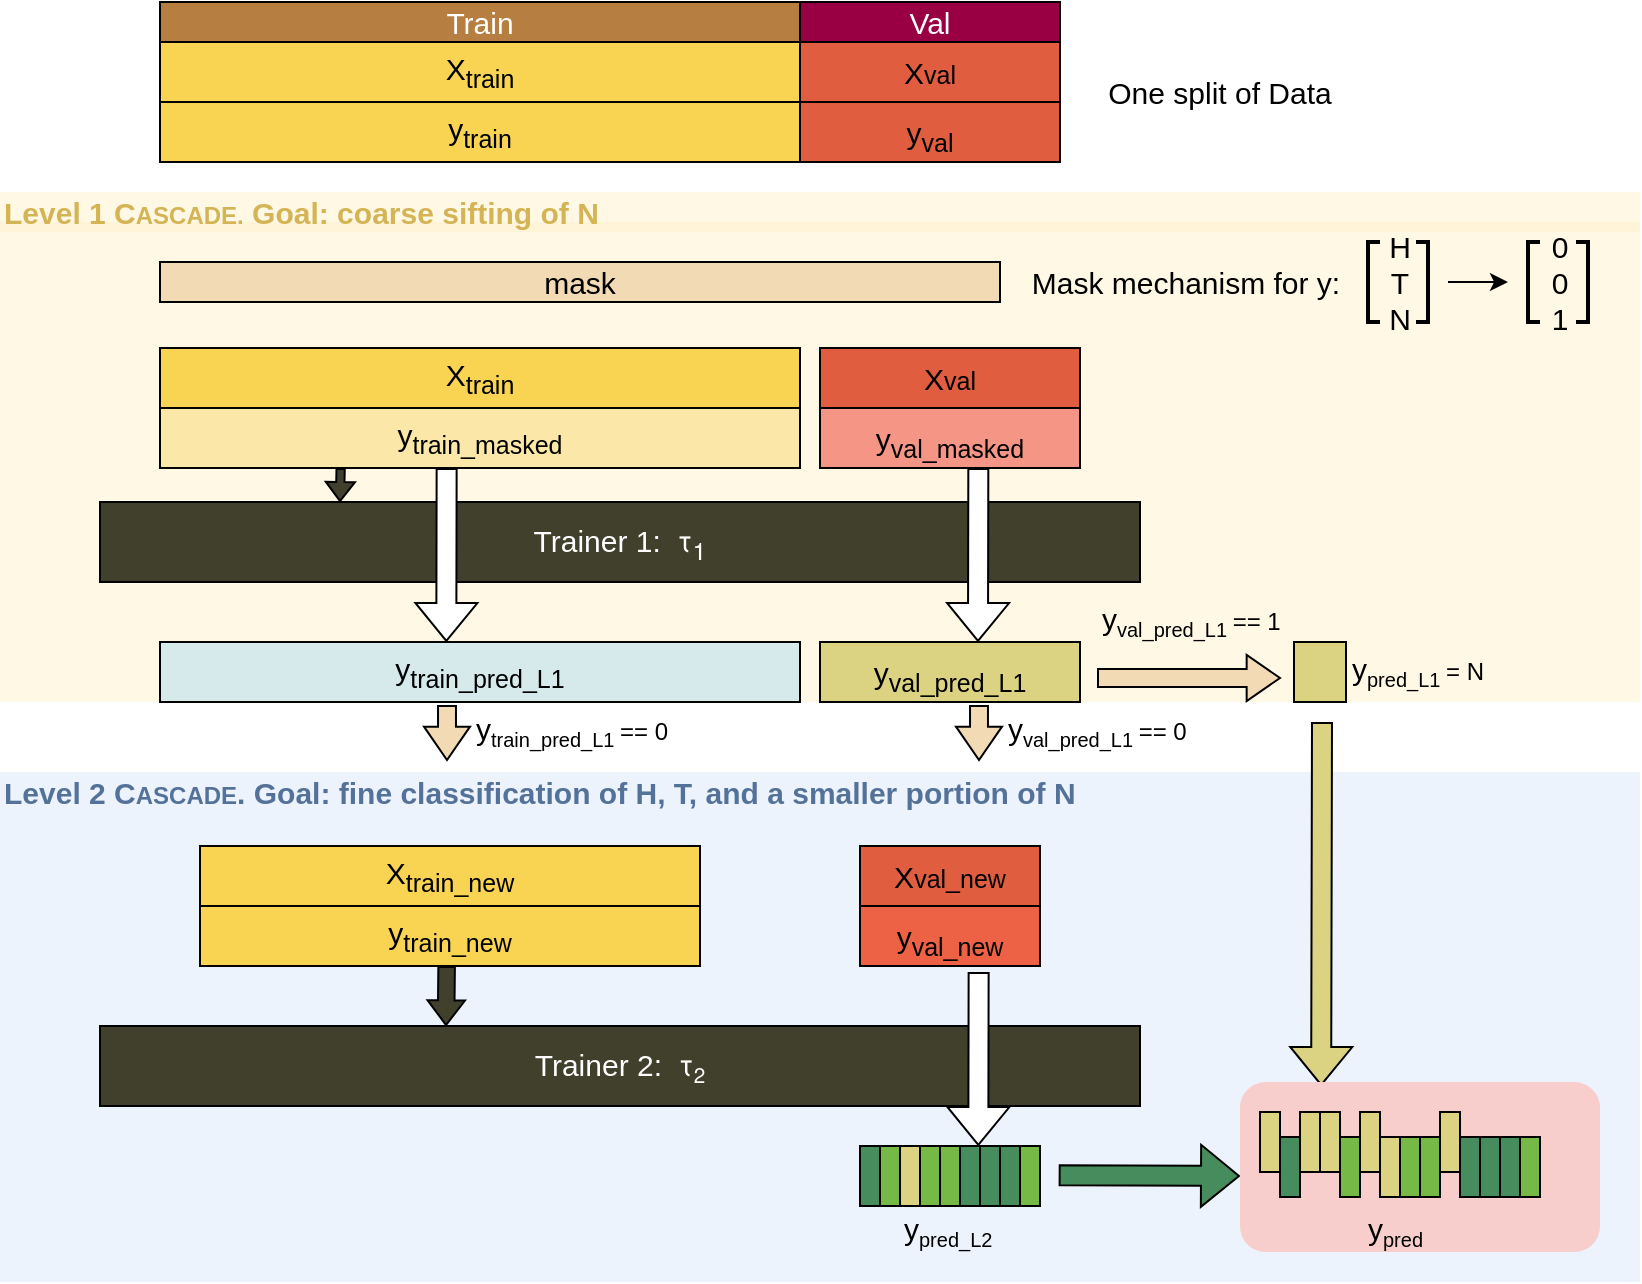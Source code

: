 <mxfile version="26.2.14">
  <diagram name="Page-1" id="dWAUJKyAPUHqVSD2c30o">
    <mxGraphModel dx="1234" dy="832" grid="1" gridSize="10" guides="1" tooltips="1" connect="1" arrows="1" fold="1" page="1" pageScale="1" pageWidth="850" pageHeight="1100" math="0" shadow="0">
      <root>
        <mxCell id="0" />
        <mxCell id="1" parent="0" />
        <mxCell id="XmK-ISircZ31_cJlSy5G-73" value="" style="rounded=1;whiteSpace=wrap;html=1;arcSize=0;fillColor=#dae8fc;strokeColor=none;opacity=50;" parent="1" vertex="1">
          <mxGeometry x="10" y="435" width="820" height="235" as="geometry" />
        </mxCell>
        <mxCell id="XmK-ISircZ31_cJlSy5G-74" value="Level 2 C&lt;font&gt;&lt;font style=&quot;font-size: 12px;&quot;&gt;ASCADE&lt;/font&gt;. Goal: fine classification of H, T, and a smaller portion of N&lt;/font&gt;" style="text;html=1;align=left;verticalAlign=middle;whiteSpace=wrap;rounded=0;fillColor=#dae8fc;strokeColor=none;opacity=50;fontStyle=1;fontColor=#547299;fontSize=15;" parent="1" vertex="1">
          <mxGeometry x="10" y="415" width="820" height="20" as="geometry" />
        </mxCell>
        <mxCell id="XmK-ISircZ31_cJlSy5G-71" value="" style="rounded=1;whiteSpace=wrap;html=1;arcSize=0;fillColor=#fff2cc;strokeColor=none;opacity=50;" parent="1" vertex="1">
          <mxGeometry x="10" y="140" width="820" height="240" as="geometry" />
        </mxCell>
        <mxCell id="XmK-ISircZ31_cJlSy5G-3" value="Train" style="rounded=0;whiteSpace=wrap;html=1;fillColor=#B67E40;fontColor=#FFFFFF;strokeColor=default;fontSize=15;" parent="1" vertex="1">
          <mxGeometry x="90" y="30" width="320" height="20" as="geometry" />
        </mxCell>
        <mxCell id="XmK-ISircZ31_cJlSy5G-5" value="Val" style="rounded=0;whiteSpace=wrap;html=1;fillColor=#980043;fontColor=#FFFFFF;strokeColor=default;fontSize=15;gradientColor=none;" parent="1" vertex="1">
          <mxGeometry x="410" y="30" width="130" height="20" as="geometry" />
        </mxCell>
        <mxCell id="XmK-ISircZ31_cJlSy5G-7" value="mask" style="rounded=0;whiteSpace=wrap;html=1;fontSize=15;fillColor=#F2DBB4;" parent="1" vertex="1">
          <mxGeometry x="90" y="160" width="420" height="20" as="geometry" />
        </mxCell>
        <mxCell id="XmK-ISircZ31_cJlSy5G-8" value="Mask mechanism for y:" style="text;html=1;align=center;verticalAlign=middle;whiteSpace=wrap;rounded=0;fontSize=15;" parent="1" vertex="1">
          <mxGeometry x="523" y="155" width="160" height="30" as="geometry" />
        </mxCell>
        <mxCell id="XmK-ISircZ31_cJlSy5G-9" value="" style="strokeWidth=2;html=1;shape=mxgraph.flowchart.annotation_1;align=left;pointerEvents=1;" parent="1" vertex="1">
          <mxGeometry x="694" y="150" width="6" height="40" as="geometry" />
        </mxCell>
        <mxCell id="XmK-ISircZ31_cJlSy5G-11" value="H&lt;div&gt;T&lt;/div&gt;&lt;div&gt;N&lt;/div&gt;" style="text;html=1;align=center;verticalAlign=middle;whiteSpace=wrap;rounded=0;fontSize=15;" parent="1" vertex="1">
          <mxGeometry x="680" y="155" width="60" height="30" as="geometry" />
        </mxCell>
        <mxCell id="XmK-ISircZ31_cJlSy5G-13" value="" style="strokeWidth=2;html=1;shape=mxgraph.flowchart.annotation_1;align=left;pointerEvents=1;rotation=-180;" parent="1" vertex="1">
          <mxGeometry x="718" y="150" width="6" height="40" as="geometry" />
        </mxCell>
        <mxCell id="XmK-ISircZ31_cJlSy5G-14" value="" style="strokeWidth=2;html=1;shape=mxgraph.flowchart.annotation_1;align=left;pointerEvents=1;" parent="1" vertex="1">
          <mxGeometry x="774" y="150" width="6" height="40" as="geometry" />
        </mxCell>
        <mxCell id="XmK-ISircZ31_cJlSy5G-15" value="0&lt;div&gt;0&lt;/div&gt;&lt;div&gt;1&lt;/div&gt;" style="text;html=1;align=center;verticalAlign=middle;whiteSpace=wrap;rounded=0;fontSize=15;" parent="1" vertex="1">
          <mxGeometry x="760" y="155" width="60" height="30" as="geometry" />
        </mxCell>
        <mxCell id="XmK-ISircZ31_cJlSy5G-16" value="" style="strokeWidth=2;html=1;shape=mxgraph.flowchart.annotation_1;align=left;pointerEvents=1;rotation=-180;fontSize=15;" parent="1" vertex="1">
          <mxGeometry x="798" y="150" width="6" height="40" as="geometry" />
        </mxCell>
        <mxCell id="XmK-ISircZ31_cJlSy5G-17" value="" style="endArrow=classic;html=1;rounded=0;entryX=0;entryY=0.5;entryDx=0;entryDy=0;" parent="1" edge="1">
          <mxGeometry width="50" height="50" relative="1" as="geometry">
            <mxPoint x="734" y="170" as="sourcePoint" />
            <mxPoint x="764" y="170" as="targetPoint" />
          </mxGeometry>
        </mxCell>
        <mxCell id="XmK-ISircZ31_cJlSy5G-18" value="Trainer 1:&amp;nbsp;&lt;span style=&quot;text-align: start; caret-color: rgb(0, 29, 53); font-family: &amp;quot;Google Sans&amp;quot;, &amp;quot;Helvetica Neue&amp;quot;, sans-serif;&quot;&gt;&amp;nbsp;τ&lt;sub&gt;1&lt;/sub&gt;&lt;/span&gt;" style="rounded=0;whiteSpace=wrap;html=1;fillColor=#40402D;fontColor=#FFFFFF;strokeColor=default;labelBackgroundColor=none;fontSize=15;gradientColor=none;" parent="1" vertex="1">
          <mxGeometry x="60" y="280" width="520" height="40" as="geometry" />
        </mxCell>
        <mxCell id="XmK-ISircZ31_cJlSy5G-19" value="X&lt;sub&gt;train&lt;/sub&gt;" style="rounded=0;whiteSpace=wrap;html=1;fillColor=#F8D452;fontColor=#000000;strokeColor=default;fontSize=15;" parent="1" vertex="1">
          <mxGeometry x="90" y="50" width="320" height="30" as="geometry" />
        </mxCell>
        <mxCell id="XmK-ISircZ31_cJlSy5G-20" value="y&lt;sub&gt;train&lt;/sub&gt;" style="rounded=0;whiteSpace=wrap;html=1;fillColor=#F8D452;fontColor=#000000;strokeColor=default;fontSize=15;" parent="1" vertex="1">
          <mxGeometry x="90" y="80" width="320" height="30" as="geometry" />
        </mxCell>
        <mxCell id="XmK-ISircZ31_cJlSy5G-21" value="X&lt;span style=&quot;font-size: 12.5px;&quot;&gt;val&lt;/span&gt;" style="rounded=0;whiteSpace=wrap;html=1;fillColor=#E15D40;fontColor=#000000;strokeColor=default;fontSize=15;" parent="1" vertex="1">
          <mxGeometry x="410" y="50" width="130" height="30" as="geometry" />
        </mxCell>
        <mxCell id="XmK-ISircZ31_cJlSy5G-22" value="&lt;sub&gt;&lt;span style=&quot;font-size: 15px;&quot;&gt;y&lt;sub&gt;val&lt;/sub&gt;&lt;/span&gt;&lt;/sub&gt;" style="rounded=0;whiteSpace=wrap;html=1;fillColor=#E15D40;fontColor=#000000;strokeColor=default;fontSize=15;" parent="1" vertex="1">
          <mxGeometry x="410" y="80" width="130" height="30" as="geometry" />
        </mxCell>
        <mxCell id="XmK-ISircZ31_cJlSy5G-23" value="y&lt;sub&gt;train_masked&lt;/sub&gt;" style="rounded=0;whiteSpace=wrap;html=1;fillColor=#FBE7A8;fontColor=#000000;strokeColor=default;fontSize=15;" parent="1" vertex="1">
          <mxGeometry x="90" y="233" width="320" height="30" as="geometry" />
        </mxCell>
        <mxCell id="XmK-ISircZ31_cJlSy5G-24" value="&lt;sub&gt;&lt;span style=&quot;font-size: 15px;&quot;&gt;y&lt;sub&gt;val_masked&lt;/sub&gt;&lt;/span&gt;&lt;/sub&gt;" style="rounded=0;whiteSpace=wrap;html=1;fillColor=#F49586;fontColor=#000000;strokeColor=default;fontSize=15;" parent="1" vertex="1">
          <mxGeometry x="420" y="233" width="130" height="30" as="geometry" />
        </mxCell>
        <mxCell id="XmK-ISircZ31_cJlSy5G-25" value="One split of Data" style="text;html=1;align=center;verticalAlign=middle;whiteSpace=wrap;rounded=0;fontSize=15;" parent="1" vertex="1">
          <mxGeometry x="550" y="60" width="140" height="30" as="geometry" />
        </mxCell>
        <mxCell id="XmK-ISircZ31_cJlSy5G-26" value="y&lt;sub&gt;train_pred_L1&lt;/sub&gt;" style="rounded=0;whiteSpace=wrap;html=1;fillColor=#D6EAEB;fontColor=#000000;strokeColor=default;fontSize=15;" parent="1" vertex="1">
          <mxGeometry x="90" y="350" width="320" height="30" as="geometry" />
        </mxCell>
        <mxCell id="XmK-ISircZ31_cJlSy5G-27" value="X&lt;sub&gt;train&lt;/sub&gt;" style="rounded=0;whiteSpace=wrap;html=1;fillColor=#F8D452;fontColor=#000000;strokeColor=default;fontSize=15;" parent="1" vertex="1">
          <mxGeometry x="90" y="203" width="320" height="30" as="geometry" />
        </mxCell>
        <mxCell id="XmK-ISircZ31_cJlSy5G-28" value="X&lt;span style=&quot;font-size: 12.5px;&quot;&gt;val&lt;/span&gt;" style="rounded=0;whiteSpace=wrap;html=1;fillColor=#E15D40;fontColor=#000000;strokeColor=default;fontSize=15;" parent="1" vertex="1">
          <mxGeometry x="420" y="203" width="130" height="30" as="geometry" />
        </mxCell>
        <mxCell id="XmK-ISircZ31_cJlSy5G-30" value="&lt;sub&gt;&lt;span style=&quot;font-size: 15px;&quot;&gt;y&lt;sub&gt;val_pred_L1&lt;/sub&gt;&lt;/span&gt;&lt;/sub&gt;" style="rounded=0;whiteSpace=wrap;html=1;fillColor=#DBD282;fontColor=#000000;strokeColor=default;fontSize=15;" parent="1" vertex="1">
          <mxGeometry x="420" y="350" width="130" height="30" as="geometry" />
        </mxCell>
        <mxCell id="XmK-ISircZ31_cJlSy5G-32" value="y&lt;sub&gt;train_new&lt;/sub&gt;" style="rounded=0;whiteSpace=wrap;html=1;fillColor=#F8D452;fontColor=#000000;strokeColor=default;fontSize=15;" parent="1" vertex="1">
          <mxGeometry x="110" y="482" width="250" height="30" as="geometry" />
        </mxCell>
        <mxCell id="XmK-ISircZ31_cJlSy5G-33" value="&lt;sub&gt;&lt;span style=&quot;font-size: 15px;&quot;&gt;y&lt;sub&gt;val_new&lt;/sub&gt;&lt;/span&gt;&lt;/sub&gt;" style="rounded=0;whiteSpace=wrap;html=1;fillColor=#ED6245;fontColor=#000000;strokeColor=default;fontSize=15;" parent="1" vertex="1">
          <mxGeometry x="440" y="482" width="90" height="30" as="geometry" />
        </mxCell>
        <mxCell id="XmK-ISircZ31_cJlSy5G-34" value="X&lt;sub&gt;train_new&lt;/sub&gt;" style="rounded=0;whiteSpace=wrap;html=1;fillColor=#F8D452;fontColor=#000000;strokeColor=default;fontSize=15;" parent="1" vertex="1">
          <mxGeometry x="110" y="452" width="250" height="30" as="geometry" />
        </mxCell>
        <mxCell id="XmK-ISircZ31_cJlSy5G-35" value="X&lt;span style=&quot;font-size: 12.5px;&quot;&gt;val_new&lt;/span&gt;" style="rounded=0;whiteSpace=wrap;html=1;fillColor=#E15D40;fontColor=#000000;strokeColor=default;fontSize=15;" parent="1" vertex="1">
          <mxGeometry x="440" y="452" width="90" height="30" as="geometry" />
        </mxCell>
        <mxCell id="XmK-ISircZ31_cJlSy5G-36" value="Trainer 2:&amp;nbsp;&lt;span style=&quot;text-align: start; caret-color: rgb(0, 29, 53); font-family: &amp;quot;Google Sans&amp;quot;, &amp;quot;Helvetica Neue&amp;quot;, sans-serif;&quot;&gt;&amp;nbsp;τ&lt;span style=&quot;font-size: 12.5px;&quot;&gt;&lt;sub&gt;2&lt;/sub&gt;&lt;/span&gt;&lt;/span&gt;" style="rounded=0;whiteSpace=wrap;html=1;fillColor=#40402D;fontColor=#FFFFFF;strokeColor=default;labelBackgroundColor=none;fontSize=15;gradientColor=none;" parent="1" vertex="1">
          <mxGeometry x="60" y="542" width="520" height="40" as="geometry" />
        </mxCell>
        <mxCell id="XmK-ISircZ31_cJlSy5G-37" value="" style="rounded=0;whiteSpace=wrap;html=1;fillColor=#478C5C;fontColor=#FFFFFF;strokeColor=default;fontSize=15;" parent="1" vertex="1">
          <mxGeometry x="440" y="602" width="10" height="30" as="geometry" />
        </mxCell>
        <mxCell id="XmK-ISircZ31_cJlSy5G-38" value="" style="rounded=0;whiteSpace=wrap;html=1;fillColor=#DBD282;fontColor=#000000;strokeColor=default;fontSize=15;" parent="1" vertex="1">
          <mxGeometry x="657" y="350" width="26" height="30" as="geometry" />
        </mxCell>
        <mxCell id="XmK-ISircZ31_cJlSy5G-39" value="&lt;span style=&quot;caret-color: rgb(0, 0, 0); color: rgb(0, 0, 0); font-family: Helvetica; font-size: 15px; font-style: normal; font-variant-caps: normal; font-weight: 400; letter-spacing: normal; text-align: center; text-indent: 0px; text-transform: none; white-space: normal; word-spacing: 0px; -webkit-text-stroke-width: 0px; text-decoration: none; float: none; display: inline !important;&quot;&gt;y&lt;/span&gt;&lt;sub style=&quot;caret-color: rgb(0, 0, 0); color: rgb(0, 0, 0); font-family: Helvetica; font-style: normal; font-variant-caps: normal; font-weight: 400; letter-spacing: normal; text-align: center; text-indent: 0px; text-transform: none; white-space: normal; word-spacing: 0px; -webkit-text-stroke-width: 0px; text-decoration: none;&quot;&gt;pred_L1 &lt;/sub&gt;&lt;span style=&quot;caret-color: rgb(0, 0, 0); color: rgb(0, 0, 0); font-family: Helvetica; font-style: normal; font-variant-caps: normal; font-weight: 400; letter-spacing: normal; text-align: center; text-indent: 0px; text-transform: none; white-space: normal; word-spacing: 0px; -webkit-text-stroke-width: 0px; text-decoration: none;&quot;&gt;= N&lt;/span&gt;" style="text;whiteSpace=wrap;html=1;labelBackgroundColor=none;" parent="1" vertex="1">
          <mxGeometry x="684" y="348" width="100" height="40" as="geometry" />
        </mxCell>
        <mxCell id="XmK-ISircZ31_cJlSy5G-58" value="&lt;span style=&quot;caret-color: rgb(0, 0, 0); color: rgb(0, 0, 0); font-family: Helvetica; font-size: 15px; font-style: normal; font-variant-caps: normal; font-weight: 400; letter-spacing: normal; text-align: center; text-indent: 0px; text-transform: none; white-space: normal; word-spacing: 0px; -webkit-text-stroke-width: 0px; text-decoration: none; float: none; display: inline !important;&quot;&gt;y&lt;/span&gt;&lt;sub style=&quot;caret-color: rgb(0, 0, 0); color: rgb(0, 0, 0); font-family: Helvetica; font-style: normal; font-variant-caps: normal; font-weight: 400; letter-spacing: normal; text-align: center; text-indent: 0px; text-transform: none; white-space: normal; word-spacing: 0px; -webkit-text-stroke-width: 0px; text-decoration: none;&quot;&gt;pred&lt;/sub&gt;" style="text;whiteSpace=wrap;html=1;labelBackgroundColor=none;" parent="1" vertex="1">
          <mxGeometry x="683" y="615" width="100" height="40" as="geometry" />
        </mxCell>
        <mxCell id="XmK-ISircZ31_cJlSy5G-59" value="" style="html=1;shadow=0;dashed=0;align=center;verticalAlign=middle;shape=mxgraph.arrows2.arrow;dy=0.61;dx=16.67;notch=0;fillColor=#F2DBB4;" parent="1" vertex="1">
          <mxGeometry x="559" y="356.5" width="91" height="23" as="geometry" />
        </mxCell>
        <mxCell id="XmK-ISircZ31_cJlSy5G-60" value="&lt;span style=&quot;caret-color: rgb(0, 0, 0); color: rgb(0, 0, 0); font-family: Helvetica; font-size: 15px; font-style: normal; font-variant-caps: normal; font-weight: 400; letter-spacing: normal; text-align: center; text-indent: 0px; text-transform: none; white-space: normal; word-spacing: 0px; -webkit-text-stroke-width: 0px; text-decoration: none; float: none; display: inline !important;&quot;&gt;y&lt;/span&gt;&lt;sub style=&quot;caret-color: rgb(0, 0, 0); color: rgb(0, 0, 0); font-family: Helvetica; font-style: normal; font-variant-caps: normal; font-weight: 400; letter-spacing: normal; text-align: center; text-indent: 0px; text-transform: none; white-space: normal; word-spacing: 0px; -webkit-text-stroke-width: 0px; text-decoration: none;&quot;&gt;val_pred_L1 &lt;/sub&gt;&lt;span style=&quot;caret-color: rgb(0, 0, 0); color: rgb(0, 0, 0); font-family: Helvetica; font-style: normal; font-variant-caps: normal; font-weight: 400; letter-spacing: normal; text-align: center; text-indent: 0px; text-transform: none; white-space: normal; word-spacing: 0px; -webkit-text-stroke-width: 0px; text-decoration: none;&quot;&gt;== 1&lt;/span&gt;" style="text;whiteSpace=wrap;html=1;labelBackgroundColor=none;" parent="1" vertex="1">
          <mxGeometry x="559" y="323" width="100" height="40" as="geometry" />
        </mxCell>
        <mxCell id="XmK-ISircZ31_cJlSy5G-61" value="" style="html=1;shadow=0;dashed=0;align=center;verticalAlign=middle;shape=mxgraph.arrows2.arrow;dy=0.61;dx=16.67;notch=0;rotation=90;fillColor=#F2DBB4;" parent="1" vertex="1">
          <mxGeometry x="486" y="384" width="27" height="23" as="geometry" />
        </mxCell>
        <mxCell id="XmK-ISircZ31_cJlSy5G-62" value="&lt;span style=&quot;caret-color: rgb(0, 0, 0); color: rgb(0, 0, 0); font-family: Helvetica; font-size: 15px; font-style: normal; font-variant-caps: normal; font-weight: 400; letter-spacing: normal; text-align: center; text-indent: 0px; text-transform: none; white-space: normal; word-spacing: 0px; -webkit-text-stroke-width: 0px; text-decoration: none; float: none; display: inline !important;&quot;&gt;y&lt;/span&gt;&lt;sub style=&quot;caret-color: rgb(0, 0, 0); color: rgb(0, 0, 0); font-family: Helvetica; font-style: normal; font-variant-caps: normal; font-weight: 400; letter-spacing: normal; text-align: center; text-indent: 0px; text-transform: none; white-space: normal; word-spacing: 0px; -webkit-text-stroke-width: 0px; text-decoration: none;&quot;&gt;val_pred_L1 &lt;/sub&gt;&lt;span style=&quot;caret-color: rgb(0, 0, 0); color: rgb(0, 0, 0); font-family: Helvetica; font-style: normal; font-variant-caps: normal; font-weight: 400; letter-spacing: normal; text-align: center; text-indent: 0px; text-transform: none; white-space: normal; word-spacing: 0px; -webkit-text-stroke-width: 0px; text-decoration: none;&quot;&gt;== 0&lt;/span&gt;" style="text;whiteSpace=wrap;html=1;labelBackgroundColor=none;" parent="1" vertex="1">
          <mxGeometry x="512" y="377.5" width="100" height="40" as="geometry" />
        </mxCell>
        <mxCell id="XmK-ISircZ31_cJlSy5G-63" value="" style="html=1;shadow=0;dashed=0;align=center;verticalAlign=middle;shape=mxgraph.arrows2.arrow;dy=0.61;dx=16.67;notch=0;rotation=90;fillColor=#F2DBB4;" parent="1" vertex="1">
          <mxGeometry x="220" y="384" width="27" height="23" as="geometry" />
        </mxCell>
        <mxCell id="XmK-ISircZ31_cJlSy5G-64" value="&lt;span style=&quot;caret-color: rgb(0, 0, 0); color: rgb(0, 0, 0); font-family: Helvetica; font-size: 15px; font-style: normal; font-variant-caps: normal; font-weight: 400; letter-spacing: normal; text-align: center; text-indent: 0px; text-transform: none; white-space: normal; word-spacing: 0px; -webkit-text-stroke-width: 0px; text-decoration: none; float: none; display: inline !important;&quot;&gt;y&lt;/span&gt;&lt;sub style=&quot;caret-color: rgb(0, 0, 0); color: rgb(0, 0, 0); font-family: Helvetica; font-style: normal; font-variant-caps: normal; font-weight: 400; letter-spacing: normal; text-align: center; text-indent: 0px; text-transform: none; white-space: normal; word-spacing: 0px; -webkit-text-stroke-width: 0px; text-decoration: none;&quot;&gt;train_pred_L1 &lt;/sub&gt;&lt;span style=&quot;caret-color: rgb(0, 0, 0); color: rgb(0, 0, 0); font-family: Helvetica; font-style: normal; font-variant-caps: normal; font-weight: 400; letter-spacing: normal; text-align: center; text-indent: 0px; text-transform: none; white-space: normal; word-spacing: 0px; -webkit-text-stroke-width: 0px; text-decoration: none;&quot;&gt;== 0&lt;/span&gt;" style="text;whiteSpace=wrap;html=1;labelBackgroundColor=none;" parent="1" vertex="1">
          <mxGeometry x="246" y="377.5" width="100" height="40" as="geometry" />
        </mxCell>
        <mxCell id="XmK-ISircZ31_cJlSy5G-65" value="" style="shape=flexArrow;endArrow=classic;html=1;rounded=0;fillColor=default;" parent="1" edge="1">
          <mxGeometry width="50" height="50" relative="1" as="geometry">
            <mxPoint x="499.16" y="263" as="sourcePoint" />
            <mxPoint x="499" y="350" as="targetPoint" />
          </mxGeometry>
        </mxCell>
        <mxCell id="XmK-ISircZ31_cJlSy5G-66" value="" style="shape=flexArrow;endArrow=classic;html=1;rounded=0;fillColor=default;" parent="1" edge="1">
          <mxGeometry width="50" height="50" relative="1" as="geometry">
            <mxPoint x="233.32" y="263" as="sourcePoint" />
            <mxPoint x="233.16" y="350" as="targetPoint" />
          </mxGeometry>
        </mxCell>
        <mxCell id="XmK-ISircZ31_cJlSy5G-68" value="" style="shape=flexArrow;endArrow=classic;html=1;rounded=0;fillColor=default;" parent="1" edge="1">
          <mxGeometry width="50" height="50" relative="1" as="geometry">
            <mxPoint x="499.32" y="515" as="sourcePoint" />
            <mxPoint x="499.16" y="602" as="targetPoint" />
          </mxGeometry>
        </mxCell>
        <mxCell id="XmK-ISircZ31_cJlSy5G-69" value="" style="shape=flexArrow;endArrow=classic;html=1;rounded=0;fillColor=#40402D;width=8.276;endSize=3.772;endWidth=9.465;" parent="1" edge="1">
          <mxGeometry width="50" height="50" relative="1" as="geometry">
            <mxPoint x="233.32" y="512" as="sourcePoint" />
            <mxPoint x="233" y="542" as="targetPoint" />
          </mxGeometry>
        </mxCell>
        <mxCell id="XmK-ISircZ31_cJlSy5G-70" value="" style="shape=flexArrow;endArrow=classic;html=1;rounded=0;fillColor=#40402D;width=4.138;endSize=2.841;endWidth=9.465;" parent="1" edge="1">
          <mxGeometry width="50" height="50" relative="1" as="geometry">
            <mxPoint x="180.32" y="263" as="sourcePoint" />
            <mxPoint x="180" y="280" as="targetPoint" />
          </mxGeometry>
        </mxCell>
        <mxCell id="XmK-ISircZ31_cJlSy5G-72" value="Level 1 C&lt;font&gt;&lt;font style=&quot;font-size: 12px;&quot;&gt;ASCADE.&lt;/font&gt;&lt;/font&gt;&lt;font&gt;&amp;nbsp;Goal: coarse sifting of N &amp;nbsp;&lt;/font&gt;" style="text;html=1;align=left;verticalAlign=middle;whiteSpace=wrap;rounded=0;fillColor=#fff2cc;strokeColor=none;opacity=50;fontColor=#D4B455;fontStyle=1;fontSize=15;" parent="1" vertex="1">
          <mxGeometry x="10" y="125" width="820" height="20" as="geometry" />
        </mxCell>
        <mxCell id="XmK-ISircZ31_cJlSy5G-75" value="" style="shape=flexArrow;endArrow=classic;html=1;rounded=0;fillColor=#DBD282;" parent="1" edge="1">
          <mxGeometry width="50" height="50" relative="1" as="geometry">
            <mxPoint x="671" y="390" as="sourcePoint" />
            <mxPoint x="670.58" y="572" as="targetPoint" />
          </mxGeometry>
        </mxCell>
        <mxCell id="XmK-ISircZ31_cJlSy5G-76" value="" style="shape=flexArrow;endArrow=classic;html=1;rounded=0;fillColor=#478C5C;" parent="1" edge="1">
          <mxGeometry width="50" height="50" relative="1" as="geometry">
            <mxPoint x="539.33" y="616.58" as="sourcePoint" />
            <mxPoint x="630" y="617" as="targetPoint" />
          </mxGeometry>
        </mxCell>
        <mxCell id="tyUhhbc_BJ0rP1aiJ5RJ-2" value="&lt;span style=&quot;caret-color: rgb(255, 255, 255); font-family: Helvetica; font-size: 15px; font-style: normal; font-variant-caps: normal; font-weight: 400; letter-spacing: normal; text-align: center; text-indent: 0px; text-transform: none; white-space: normal; word-spacing: 0px; -webkit-text-stroke-width: 0px; text-decoration: none;&quot;&gt;y&lt;/span&gt;&lt;sub style=&quot;caret-color: rgb(255, 255, 255); font-family: Helvetica; font-style: normal; font-variant-caps: normal; font-weight: 400; letter-spacing: normal; text-align: center; text-indent: 0px; text-transform: none; white-space: normal; word-spacing: 0px; -webkit-text-stroke-width: 0px; text-decoration: none;&quot;&gt;pred_L2&lt;/sub&gt;" style="text;whiteSpace=wrap;html=1;fontColor=default;" vertex="1" parent="1">
          <mxGeometry x="460" y="627.5" width="80" height="40" as="geometry" />
        </mxCell>
        <mxCell id="tyUhhbc_BJ0rP1aiJ5RJ-3" value="" style="rounded=0;whiteSpace=wrap;html=1;fillColor=#76B947;fontColor=#FFFFFF;strokeColor=default;fontSize=15;" vertex="1" parent="1">
          <mxGeometry x="450" y="602" width="10" height="30" as="geometry" />
        </mxCell>
        <mxCell id="tyUhhbc_BJ0rP1aiJ5RJ-4" value="" style="rounded=0;whiteSpace=wrap;html=1;fillColor=#DBD282;fontColor=#000000;strokeColor=default;fontSize=15;" vertex="1" parent="1">
          <mxGeometry x="460" y="602" width="10" height="30" as="geometry" />
        </mxCell>
        <mxCell id="tyUhhbc_BJ0rP1aiJ5RJ-6" value="" style="rounded=0;whiteSpace=wrap;html=1;fillColor=#76B947;fontColor=#FFFFFF;strokeColor=default;fontSize=15;" vertex="1" parent="1">
          <mxGeometry x="480" y="602" width="10" height="30" as="geometry" />
        </mxCell>
        <mxCell id="XmK-ISircZ31_cJlSy5G-77" value="" style="rounded=1;whiteSpace=wrap;html=1;strokeColor=none;fillColor=#F8CECC;" parent="1" vertex="1">
          <mxGeometry x="630" y="570" width="180" height="85" as="geometry" />
        </mxCell>
        <mxCell id="XmK-ISircZ31_cJlSy5G-41" value="" style="rounded=0;whiteSpace=wrap;html=1;fillColor=#DBD282;fontColor=#000000;strokeColor=default;fontSize=15;" parent="1" vertex="1">
          <mxGeometry x="660" y="585" width="10" height="30" as="geometry" />
        </mxCell>
        <mxCell id="XmK-ISircZ31_cJlSy5G-43" value="" style="rounded=0;whiteSpace=wrap;html=1;fillColor=#DBD282;fontColor=#000000;strokeColor=default;fontSize=15;" parent="1" vertex="1">
          <mxGeometry x="670" y="585" width="10" height="30" as="geometry" />
        </mxCell>
        <mxCell id="XmK-ISircZ31_cJlSy5G-44" value="" style="rounded=0;whiteSpace=wrap;html=1;fillColor=#DBD282;fontColor=#000000;strokeColor=default;fontSize=15;" parent="1" vertex="1">
          <mxGeometry x="690" y="585" width="10" height="30" as="geometry" />
        </mxCell>
        <mxCell id="XmK-ISircZ31_cJlSy5G-51" value="" style="rounded=0;whiteSpace=wrap;html=1;fillColor=#DBD282;fontColor=#000000;strokeColor=default;fontSize=15;" parent="1" vertex="1">
          <mxGeometry x="730" y="585" width="10" height="30" as="geometry" />
        </mxCell>
        <mxCell id="XmK-ISircZ31_cJlSy5G-52" value="" style="rounded=0;whiteSpace=wrap;html=1;fillColor=#DBD282;fontColor=#000000;strokeColor=default;fontSize=15;" parent="1" vertex="1">
          <mxGeometry x="640" y="585" width="10" height="30" as="geometry" />
        </mxCell>
        <mxCell id="tyUhhbc_BJ0rP1aiJ5RJ-7" value="" style="rounded=0;whiteSpace=wrap;html=1;fillColor=#478C5C;fontColor=#FFFFFF;strokeColor=default;fontSize=15;" vertex="1" parent="1">
          <mxGeometry x="490" y="602" width="10" height="30" as="geometry" />
        </mxCell>
        <mxCell id="tyUhhbc_BJ0rP1aiJ5RJ-9" value="" style="rounded=0;whiteSpace=wrap;html=1;fillColor=#76B947;fontColor=#FFFFFF;strokeColor=default;fontSize=15;" vertex="1" parent="1">
          <mxGeometry x="470" y="602" width="10" height="30" as="geometry" />
        </mxCell>
        <mxCell id="tyUhhbc_BJ0rP1aiJ5RJ-11" value="" style="rounded=0;whiteSpace=wrap;html=1;fillColor=#478C5C;fontColor=#FFFFFF;strokeColor=default;fontSize=15;" vertex="1" parent="1">
          <mxGeometry x="500" y="602" width="10" height="30" as="geometry" />
        </mxCell>
        <mxCell id="tyUhhbc_BJ0rP1aiJ5RJ-12" value="" style="rounded=0;whiteSpace=wrap;html=1;fillColor=#478C5C;fontColor=#FFFFFF;strokeColor=default;fontSize=15;" vertex="1" parent="1">
          <mxGeometry x="510" y="602" width="10" height="30" as="geometry" />
        </mxCell>
        <mxCell id="tyUhhbc_BJ0rP1aiJ5RJ-14" value="" style="rounded=0;whiteSpace=wrap;html=1;fillColor=#76B947;fontColor=#FFFFFF;strokeColor=default;fontSize=15;" vertex="1" parent="1">
          <mxGeometry x="520" y="602" width="10" height="30" as="geometry" />
        </mxCell>
        <mxCell id="tyUhhbc_BJ0rP1aiJ5RJ-15" value="" style="rounded=0;whiteSpace=wrap;html=1;fillColor=#478C5C;fontColor=#FFFFFF;strokeColor=default;fontSize=15;" vertex="1" parent="1">
          <mxGeometry x="650" y="597.5" width="10" height="30" as="geometry" />
        </mxCell>
        <mxCell id="tyUhhbc_BJ0rP1aiJ5RJ-16" value="" style="rounded=0;whiteSpace=wrap;html=1;fillColor=#76B947;fontColor=#FFFFFF;strokeColor=default;fontSize=15;" vertex="1" parent="1">
          <mxGeometry x="680" y="597.5" width="10" height="30" as="geometry" />
        </mxCell>
        <mxCell id="tyUhhbc_BJ0rP1aiJ5RJ-17" value="" style="rounded=0;whiteSpace=wrap;html=1;fillColor=#DBD282;fontColor=#000000;strokeColor=default;fontSize=15;" vertex="1" parent="1">
          <mxGeometry x="700" y="597.5" width="10" height="30" as="geometry" />
        </mxCell>
        <mxCell id="tyUhhbc_BJ0rP1aiJ5RJ-18" value="" style="rounded=0;whiteSpace=wrap;html=1;fillColor=#76B947;fontColor=#FFFFFF;strokeColor=default;fontSize=15;" vertex="1" parent="1">
          <mxGeometry x="710" y="597.5" width="10" height="30" as="geometry" />
        </mxCell>
        <mxCell id="tyUhhbc_BJ0rP1aiJ5RJ-19" value="" style="rounded=0;whiteSpace=wrap;html=1;fillColor=#478C5C;fontColor=#FFFFFF;strokeColor=default;fontSize=15;" vertex="1" parent="1">
          <mxGeometry x="740" y="597.5" width="10" height="30" as="geometry" />
        </mxCell>
        <mxCell id="tyUhhbc_BJ0rP1aiJ5RJ-20" value="" style="rounded=0;whiteSpace=wrap;html=1;fillColor=#76B947;fontColor=#FFFFFF;strokeColor=default;fontSize=15;" vertex="1" parent="1">
          <mxGeometry x="720" y="597.5" width="10" height="30" as="geometry" />
        </mxCell>
        <mxCell id="tyUhhbc_BJ0rP1aiJ5RJ-21" value="" style="rounded=0;whiteSpace=wrap;html=1;fillColor=#478C5C;fontColor=#FFFFFF;strokeColor=default;fontSize=15;" vertex="1" parent="1">
          <mxGeometry x="750" y="597.5" width="10" height="30" as="geometry" />
        </mxCell>
        <mxCell id="tyUhhbc_BJ0rP1aiJ5RJ-22" value="" style="rounded=0;whiteSpace=wrap;html=1;fillColor=#478C5C;fontColor=#FFFFFF;strokeColor=default;fontSize=15;" vertex="1" parent="1">
          <mxGeometry x="760" y="597.5" width="10" height="30" as="geometry" />
        </mxCell>
        <mxCell id="tyUhhbc_BJ0rP1aiJ5RJ-23" value="" style="rounded=0;whiteSpace=wrap;html=1;fillColor=#76B947;fontColor=#FFFFFF;strokeColor=default;fontSize=15;" vertex="1" parent="1">
          <mxGeometry x="770" y="597.5" width="10" height="30" as="geometry" />
        </mxCell>
        <mxCell id="tyUhhbc_BJ0rP1aiJ5RJ-25" value="&lt;span style=&quot;caret-color: rgb(255, 255, 255); font-family: Helvetica; font-size: 15px; font-style: normal; font-variant-caps: normal; font-weight: 400; letter-spacing: normal; text-align: center; text-indent: 0px; text-transform: none; white-space: normal; word-spacing: 0px; -webkit-text-stroke-width: 0px; text-decoration: none;&quot;&gt;y&lt;/span&gt;&lt;sub style=&quot;caret-color: rgb(255, 255, 255); font-family: Helvetica; font-style: normal; font-variant-caps: normal; font-weight: 400; letter-spacing: normal; text-align: center; text-indent: 0px; text-transform: none; white-space: normal; word-spacing: 0px; -webkit-text-stroke-width: 0px; text-decoration: none;&quot;&gt;pred&lt;/sub&gt;" style="text;whiteSpace=wrap;html=1;fontColor=default;" vertex="1" parent="1">
          <mxGeometry x="692" y="627.5" width="46" height="40" as="geometry" />
        </mxCell>
      </root>
    </mxGraphModel>
  </diagram>
</mxfile>
